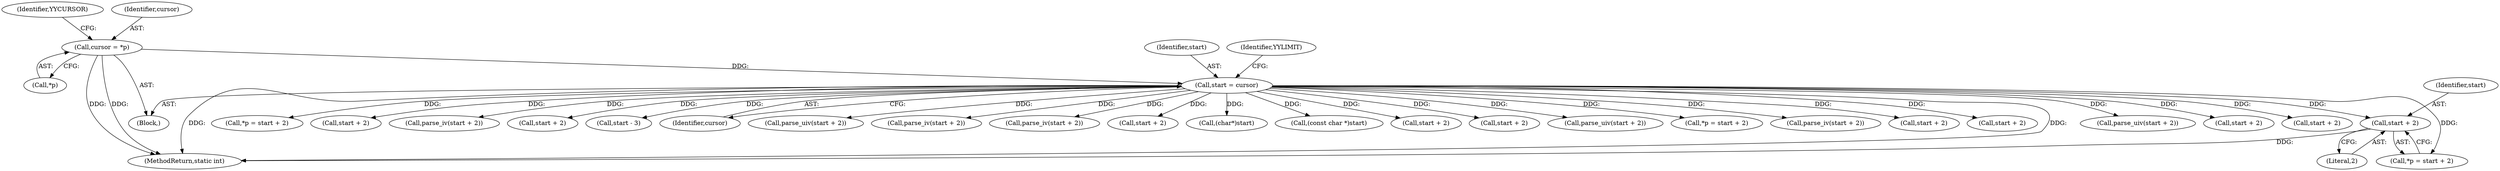 digraph "0_php-src_1a23ebc1fff59bf480ca92963b36eba5c1b904c4@pointer" {
"1002067" [label="(Call,start + 2)"];
"1000144" [label="(Call,start = cursor)"];
"1000120" [label="(Call,cursor = *p)"];
"1002137" [label="(Call,start + 2)"];
"1001723" [label="(Call,start + 2)"];
"1002050" [label="(Call,parse_uiv(start + 2))"];
"1001263" [label="(Call,start + 2)"];
"1000126" [label="(Identifier,YYCURSOR)"];
"1001348" [label="(Call,start + 2)"];
"1002312" [label="(Call,*p = start + 2)"];
"1001703" [label="(Call,start + 2)"];
"1002069" [label="(Literal,2)"];
"1001347" [label="(Call,parse_iv(start + 2))"];
"1001604" [label="(Call,start + 2)"];
"1001497" [label="(Call,start - 3)"];
"1002447" [label="(MethodReturn,static int)"];
"1000146" [label="(Identifier,cursor)"];
"1001702" [label="(Call,parse_uiv(start + 2))"];
"1001603" [label="(Call,parse_iv(start + 2))"];
"1000144" [label="(Call,start = cursor)"];
"1002136" [label="(Call,parse_iv(start + 2))"];
"1002315" [label="(Call,start + 2)"];
"1000121" [label="(Identifier,cursor)"];
"1000111" [label="(Block,)"];
"1002067" [label="(Call,start + 2)"];
"1002064" [label="(Call,*p = start + 2)"];
"1002398" [label="(Call,(char*)start)"];
"1000145" [label="(Identifier,start)"];
"1002068" [label="(Identifier,start)"];
"1000120" [label="(Call,cursor = *p)"];
"1001422" [label="(Call,(const char *)start)"];
"1000153" [label="(Identifier,YYLIMIT)"];
"1002051" [label="(Call,start + 2)"];
"1002299" [label="(Call,start + 2)"];
"1002298" [label="(Call,parse_uiv(start + 2))"];
"1001720" [label="(Call,*p = start + 2)"];
"1001262" [label="(Call,parse_iv(start + 2))"];
"1000122" [label="(Call,*p)"];
"1002067" -> "1002064"  [label="AST: "];
"1002067" -> "1002069"  [label="CFG: "];
"1002068" -> "1002067"  [label="AST: "];
"1002069" -> "1002067"  [label="AST: "];
"1002064" -> "1002067"  [label="CFG: "];
"1002067" -> "1002447"  [label="DDG: "];
"1000144" -> "1002067"  [label="DDG: "];
"1000144" -> "1000111"  [label="AST: "];
"1000144" -> "1000146"  [label="CFG: "];
"1000145" -> "1000144"  [label="AST: "];
"1000146" -> "1000144"  [label="AST: "];
"1000153" -> "1000144"  [label="CFG: "];
"1000144" -> "1002447"  [label="DDG: "];
"1000144" -> "1002447"  [label="DDG: "];
"1000120" -> "1000144"  [label="DDG: "];
"1000144" -> "1001262"  [label="DDG: "];
"1000144" -> "1001263"  [label="DDG: "];
"1000144" -> "1001347"  [label="DDG: "];
"1000144" -> "1001348"  [label="DDG: "];
"1000144" -> "1001422"  [label="DDG: "];
"1000144" -> "1001497"  [label="DDG: "];
"1000144" -> "1001603"  [label="DDG: "];
"1000144" -> "1001604"  [label="DDG: "];
"1000144" -> "1001702"  [label="DDG: "];
"1000144" -> "1001703"  [label="DDG: "];
"1000144" -> "1001720"  [label="DDG: "];
"1000144" -> "1001723"  [label="DDG: "];
"1000144" -> "1002050"  [label="DDG: "];
"1000144" -> "1002051"  [label="DDG: "];
"1000144" -> "1002064"  [label="DDG: "];
"1000144" -> "1002136"  [label="DDG: "];
"1000144" -> "1002137"  [label="DDG: "];
"1000144" -> "1002298"  [label="DDG: "];
"1000144" -> "1002299"  [label="DDG: "];
"1000144" -> "1002312"  [label="DDG: "];
"1000144" -> "1002315"  [label="DDG: "];
"1000144" -> "1002398"  [label="DDG: "];
"1000120" -> "1000111"  [label="AST: "];
"1000120" -> "1000122"  [label="CFG: "];
"1000121" -> "1000120"  [label="AST: "];
"1000122" -> "1000120"  [label="AST: "];
"1000126" -> "1000120"  [label="CFG: "];
"1000120" -> "1002447"  [label="DDG: "];
"1000120" -> "1002447"  [label="DDG: "];
}
